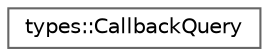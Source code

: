 digraph "Graphical Class Hierarchy"
{
 // LATEX_PDF_SIZE
  bgcolor="transparent";
  edge [fontname=Helvetica,fontsize=10,labelfontname=Helvetica,labelfontsize=10];
  node [fontname=Helvetica,fontsize=10,shape=box,height=0.2,width=0.4];
  rankdir="LR";
  Node0 [id="Node000000",label="types::CallbackQuery",height=0.2,width=0.4,color="grey40", fillcolor="white", style="filled",URL="$structtypes_1_1_callback_query.html",tooltip="Struct represents an incoming callback query from a callback button in an InlineKeyboard."];
}
